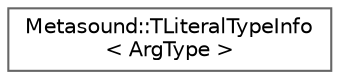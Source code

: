 digraph "Graphical Class Hierarchy"
{
 // INTERACTIVE_SVG=YES
 // LATEX_PDF_SIZE
  bgcolor="transparent";
  edge [fontname=Helvetica,fontsize=10,labelfontname=Helvetica,labelfontsize=10];
  node [fontname=Helvetica,fontsize=10,shape=box,height=0.2,width=0.4];
  rankdir="LR";
  Node0 [id="Node000000",label="Metasound::TLiteralTypeInfo\l\< ArgType \>",height=0.2,width=0.4,color="grey40", fillcolor="white", style="filled",URL="$d1/d50/structMetasound_1_1TLiteralTypeInfo_3_01ArgType_01_4.html",tooltip=" "];
}

